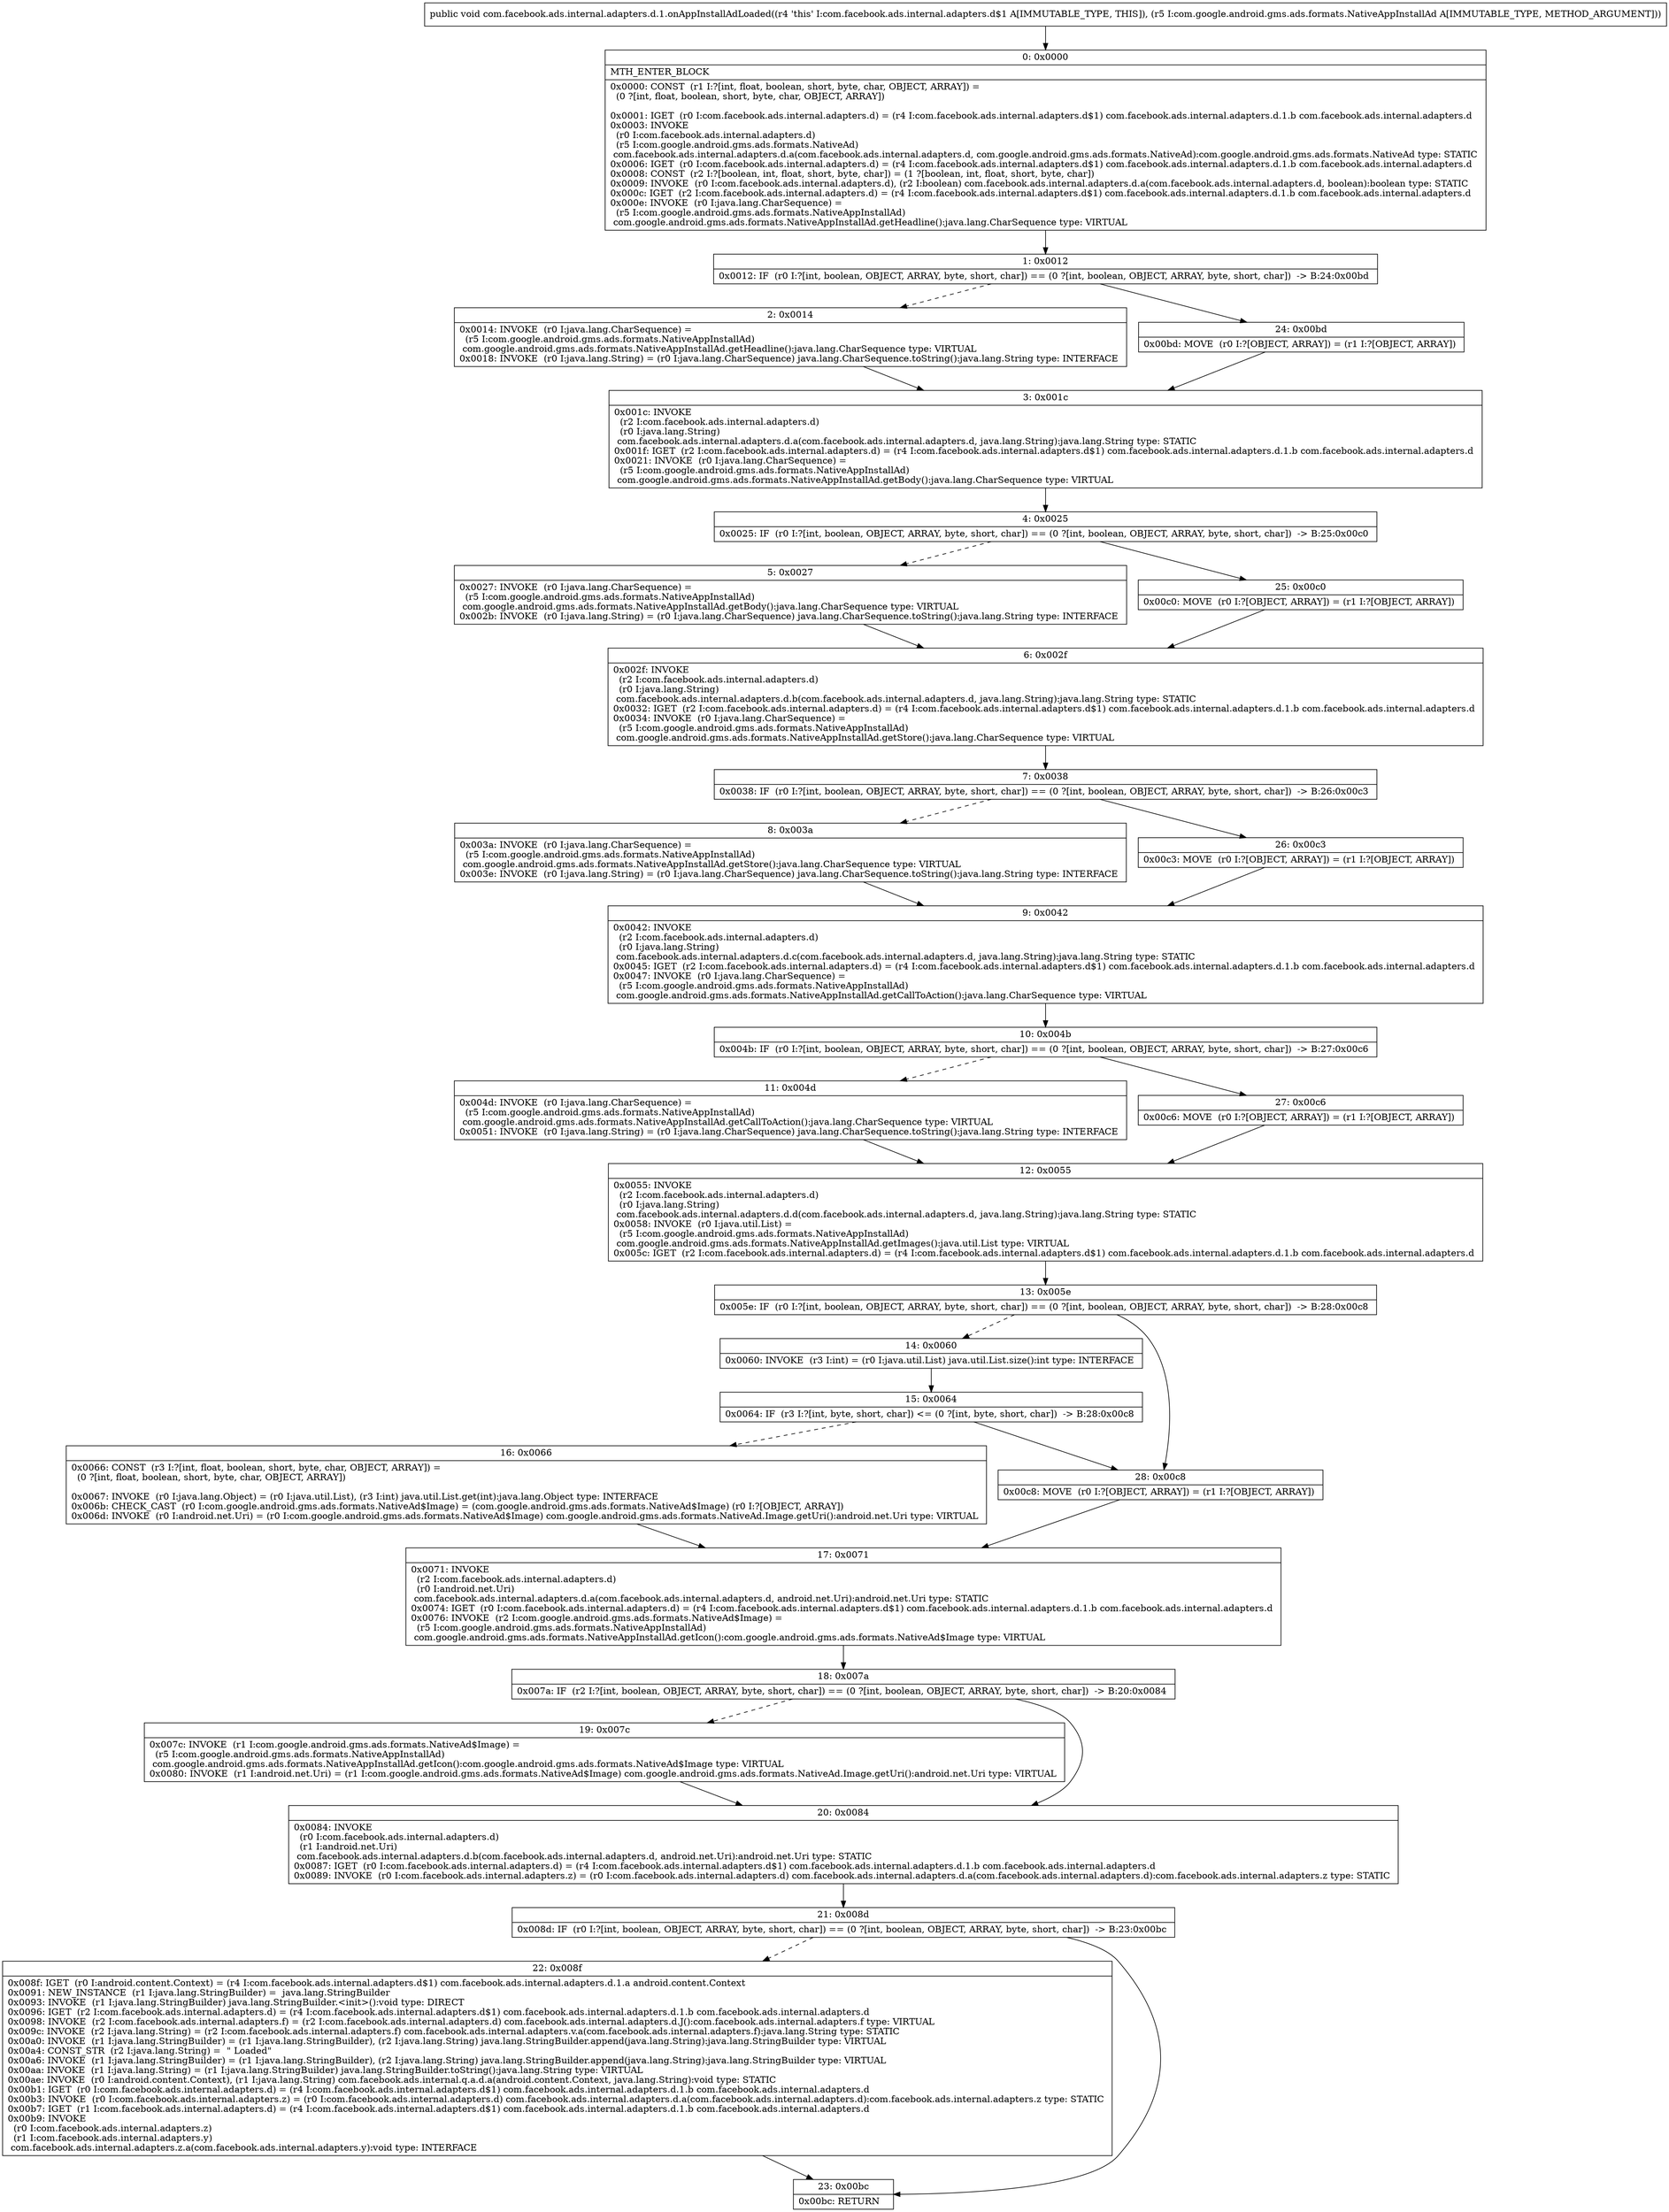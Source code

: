 digraph "CFG forcom.facebook.ads.internal.adapters.d.1.onAppInstallAdLoaded(Lcom\/google\/android\/gms\/ads\/formats\/NativeAppInstallAd;)V" {
Node_0 [shape=record,label="{0\:\ 0x0000|MTH_ENTER_BLOCK\l|0x0000: CONST  (r1 I:?[int, float, boolean, short, byte, char, OBJECT, ARRAY]) = \l  (0 ?[int, float, boolean, short, byte, char, OBJECT, ARRAY])\l \l0x0001: IGET  (r0 I:com.facebook.ads.internal.adapters.d) = (r4 I:com.facebook.ads.internal.adapters.d$1) com.facebook.ads.internal.adapters.d.1.b com.facebook.ads.internal.adapters.d \l0x0003: INVOKE  \l  (r0 I:com.facebook.ads.internal.adapters.d)\l  (r5 I:com.google.android.gms.ads.formats.NativeAd)\l com.facebook.ads.internal.adapters.d.a(com.facebook.ads.internal.adapters.d, com.google.android.gms.ads.formats.NativeAd):com.google.android.gms.ads.formats.NativeAd type: STATIC \l0x0006: IGET  (r0 I:com.facebook.ads.internal.adapters.d) = (r4 I:com.facebook.ads.internal.adapters.d$1) com.facebook.ads.internal.adapters.d.1.b com.facebook.ads.internal.adapters.d \l0x0008: CONST  (r2 I:?[boolean, int, float, short, byte, char]) = (1 ?[boolean, int, float, short, byte, char]) \l0x0009: INVOKE  (r0 I:com.facebook.ads.internal.adapters.d), (r2 I:boolean) com.facebook.ads.internal.adapters.d.a(com.facebook.ads.internal.adapters.d, boolean):boolean type: STATIC \l0x000c: IGET  (r2 I:com.facebook.ads.internal.adapters.d) = (r4 I:com.facebook.ads.internal.adapters.d$1) com.facebook.ads.internal.adapters.d.1.b com.facebook.ads.internal.adapters.d \l0x000e: INVOKE  (r0 I:java.lang.CharSequence) = \l  (r5 I:com.google.android.gms.ads.formats.NativeAppInstallAd)\l com.google.android.gms.ads.formats.NativeAppInstallAd.getHeadline():java.lang.CharSequence type: VIRTUAL \l}"];
Node_1 [shape=record,label="{1\:\ 0x0012|0x0012: IF  (r0 I:?[int, boolean, OBJECT, ARRAY, byte, short, char]) == (0 ?[int, boolean, OBJECT, ARRAY, byte, short, char])  \-\> B:24:0x00bd \l}"];
Node_2 [shape=record,label="{2\:\ 0x0014|0x0014: INVOKE  (r0 I:java.lang.CharSequence) = \l  (r5 I:com.google.android.gms.ads.formats.NativeAppInstallAd)\l com.google.android.gms.ads.formats.NativeAppInstallAd.getHeadline():java.lang.CharSequence type: VIRTUAL \l0x0018: INVOKE  (r0 I:java.lang.String) = (r0 I:java.lang.CharSequence) java.lang.CharSequence.toString():java.lang.String type: INTERFACE \l}"];
Node_3 [shape=record,label="{3\:\ 0x001c|0x001c: INVOKE  \l  (r2 I:com.facebook.ads.internal.adapters.d)\l  (r0 I:java.lang.String)\l com.facebook.ads.internal.adapters.d.a(com.facebook.ads.internal.adapters.d, java.lang.String):java.lang.String type: STATIC \l0x001f: IGET  (r2 I:com.facebook.ads.internal.adapters.d) = (r4 I:com.facebook.ads.internal.adapters.d$1) com.facebook.ads.internal.adapters.d.1.b com.facebook.ads.internal.adapters.d \l0x0021: INVOKE  (r0 I:java.lang.CharSequence) = \l  (r5 I:com.google.android.gms.ads.formats.NativeAppInstallAd)\l com.google.android.gms.ads.formats.NativeAppInstallAd.getBody():java.lang.CharSequence type: VIRTUAL \l}"];
Node_4 [shape=record,label="{4\:\ 0x0025|0x0025: IF  (r0 I:?[int, boolean, OBJECT, ARRAY, byte, short, char]) == (0 ?[int, boolean, OBJECT, ARRAY, byte, short, char])  \-\> B:25:0x00c0 \l}"];
Node_5 [shape=record,label="{5\:\ 0x0027|0x0027: INVOKE  (r0 I:java.lang.CharSequence) = \l  (r5 I:com.google.android.gms.ads.formats.NativeAppInstallAd)\l com.google.android.gms.ads.formats.NativeAppInstallAd.getBody():java.lang.CharSequence type: VIRTUAL \l0x002b: INVOKE  (r0 I:java.lang.String) = (r0 I:java.lang.CharSequence) java.lang.CharSequence.toString():java.lang.String type: INTERFACE \l}"];
Node_6 [shape=record,label="{6\:\ 0x002f|0x002f: INVOKE  \l  (r2 I:com.facebook.ads.internal.adapters.d)\l  (r0 I:java.lang.String)\l com.facebook.ads.internal.adapters.d.b(com.facebook.ads.internal.adapters.d, java.lang.String):java.lang.String type: STATIC \l0x0032: IGET  (r2 I:com.facebook.ads.internal.adapters.d) = (r4 I:com.facebook.ads.internal.adapters.d$1) com.facebook.ads.internal.adapters.d.1.b com.facebook.ads.internal.adapters.d \l0x0034: INVOKE  (r0 I:java.lang.CharSequence) = \l  (r5 I:com.google.android.gms.ads.formats.NativeAppInstallAd)\l com.google.android.gms.ads.formats.NativeAppInstallAd.getStore():java.lang.CharSequence type: VIRTUAL \l}"];
Node_7 [shape=record,label="{7\:\ 0x0038|0x0038: IF  (r0 I:?[int, boolean, OBJECT, ARRAY, byte, short, char]) == (0 ?[int, boolean, OBJECT, ARRAY, byte, short, char])  \-\> B:26:0x00c3 \l}"];
Node_8 [shape=record,label="{8\:\ 0x003a|0x003a: INVOKE  (r0 I:java.lang.CharSequence) = \l  (r5 I:com.google.android.gms.ads.formats.NativeAppInstallAd)\l com.google.android.gms.ads.formats.NativeAppInstallAd.getStore():java.lang.CharSequence type: VIRTUAL \l0x003e: INVOKE  (r0 I:java.lang.String) = (r0 I:java.lang.CharSequence) java.lang.CharSequence.toString():java.lang.String type: INTERFACE \l}"];
Node_9 [shape=record,label="{9\:\ 0x0042|0x0042: INVOKE  \l  (r2 I:com.facebook.ads.internal.adapters.d)\l  (r0 I:java.lang.String)\l com.facebook.ads.internal.adapters.d.c(com.facebook.ads.internal.adapters.d, java.lang.String):java.lang.String type: STATIC \l0x0045: IGET  (r2 I:com.facebook.ads.internal.adapters.d) = (r4 I:com.facebook.ads.internal.adapters.d$1) com.facebook.ads.internal.adapters.d.1.b com.facebook.ads.internal.adapters.d \l0x0047: INVOKE  (r0 I:java.lang.CharSequence) = \l  (r5 I:com.google.android.gms.ads.formats.NativeAppInstallAd)\l com.google.android.gms.ads.formats.NativeAppInstallAd.getCallToAction():java.lang.CharSequence type: VIRTUAL \l}"];
Node_10 [shape=record,label="{10\:\ 0x004b|0x004b: IF  (r0 I:?[int, boolean, OBJECT, ARRAY, byte, short, char]) == (0 ?[int, boolean, OBJECT, ARRAY, byte, short, char])  \-\> B:27:0x00c6 \l}"];
Node_11 [shape=record,label="{11\:\ 0x004d|0x004d: INVOKE  (r0 I:java.lang.CharSequence) = \l  (r5 I:com.google.android.gms.ads.formats.NativeAppInstallAd)\l com.google.android.gms.ads.formats.NativeAppInstallAd.getCallToAction():java.lang.CharSequence type: VIRTUAL \l0x0051: INVOKE  (r0 I:java.lang.String) = (r0 I:java.lang.CharSequence) java.lang.CharSequence.toString():java.lang.String type: INTERFACE \l}"];
Node_12 [shape=record,label="{12\:\ 0x0055|0x0055: INVOKE  \l  (r2 I:com.facebook.ads.internal.adapters.d)\l  (r0 I:java.lang.String)\l com.facebook.ads.internal.adapters.d.d(com.facebook.ads.internal.adapters.d, java.lang.String):java.lang.String type: STATIC \l0x0058: INVOKE  (r0 I:java.util.List) = \l  (r5 I:com.google.android.gms.ads.formats.NativeAppInstallAd)\l com.google.android.gms.ads.formats.NativeAppInstallAd.getImages():java.util.List type: VIRTUAL \l0x005c: IGET  (r2 I:com.facebook.ads.internal.adapters.d) = (r4 I:com.facebook.ads.internal.adapters.d$1) com.facebook.ads.internal.adapters.d.1.b com.facebook.ads.internal.adapters.d \l}"];
Node_13 [shape=record,label="{13\:\ 0x005e|0x005e: IF  (r0 I:?[int, boolean, OBJECT, ARRAY, byte, short, char]) == (0 ?[int, boolean, OBJECT, ARRAY, byte, short, char])  \-\> B:28:0x00c8 \l}"];
Node_14 [shape=record,label="{14\:\ 0x0060|0x0060: INVOKE  (r3 I:int) = (r0 I:java.util.List) java.util.List.size():int type: INTERFACE \l}"];
Node_15 [shape=record,label="{15\:\ 0x0064|0x0064: IF  (r3 I:?[int, byte, short, char]) \<= (0 ?[int, byte, short, char])  \-\> B:28:0x00c8 \l}"];
Node_16 [shape=record,label="{16\:\ 0x0066|0x0066: CONST  (r3 I:?[int, float, boolean, short, byte, char, OBJECT, ARRAY]) = \l  (0 ?[int, float, boolean, short, byte, char, OBJECT, ARRAY])\l \l0x0067: INVOKE  (r0 I:java.lang.Object) = (r0 I:java.util.List), (r3 I:int) java.util.List.get(int):java.lang.Object type: INTERFACE \l0x006b: CHECK_CAST  (r0 I:com.google.android.gms.ads.formats.NativeAd$Image) = (com.google.android.gms.ads.formats.NativeAd$Image) (r0 I:?[OBJECT, ARRAY]) \l0x006d: INVOKE  (r0 I:android.net.Uri) = (r0 I:com.google.android.gms.ads.formats.NativeAd$Image) com.google.android.gms.ads.formats.NativeAd.Image.getUri():android.net.Uri type: VIRTUAL \l}"];
Node_17 [shape=record,label="{17\:\ 0x0071|0x0071: INVOKE  \l  (r2 I:com.facebook.ads.internal.adapters.d)\l  (r0 I:android.net.Uri)\l com.facebook.ads.internal.adapters.d.a(com.facebook.ads.internal.adapters.d, android.net.Uri):android.net.Uri type: STATIC \l0x0074: IGET  (r0 I:com.facebook.ads.internal.adapters.d) = (r4 I:com.facebook.ads.internal.adapters.d$1) com.facebook.ads.internal.adapters.d.1.b com.facebook.ads.internal.adapters.d \l0x0076: INVOKE  (r2 I:com.google.android.gms.ads.formats.NativeAd$Image) = \l  (r5 I:com.google.android.gms.ads.formats.NativeAppInstallAd)\l com.google.android.gms.ads.formats.NativeAppInstallAd.getIcon():com.google.android.gms.ads.formats.NativeAd$Image type: VIRTUAL \l}"];
Node_18 [shape=record,label="{18\:\ 0x007a|0x007a: IF  (r2 I:?[int, boolean, OBJECT, ARRAY, byte, short, char]) == (0 ?[int, boolean, OBJECT, ARRAY, byte, short, char])  \-\> B:20:0x0084 \l}"];
Node_19 [shape=record,label="{19\:\ 0x007c|0x007c: INVOKE  (r1 I:com.google.android.gms.ads.formats.NativeAd$Image) = \l  (r5 I:com.google.android.gms.ads.formats.NativeAppInstallAd)\l com.google.android.gms.ads.formats.NativeAppInstallAd.getIcon():com.google.android.gms.ads.formats.NativeAd$Image type: VIRTUAL \l0x0080: INVOKE  (r1 I:android.net.Uri) = (r1 I:com.google.android.gms.ads.formats.NativeAd$Image) com.google.android.gms.ads.formats.NativeAd.Image.getUri():android.net.Uri type: VIRTUAL \l}"];
Node_20 [shape=record,label="{20\:\ 0x0084|0x0084: INVOKE  \l  (r0 I:com.facebook.ads.internal.adapters.d)\l  (r1 I:android.net.Uri)\l com.facebook.ads.internal.adapters.d.b(com.facebook.ads.internal.adapters.d, android.net.Uri):android.net.Uri type: STATIC \l0x0087: IGET  (r0 I:com.facebook.ads.internal.adapters.d) = (r4 I:com.facebook.ads.internal.adapters.d$1) com.facebook.ads.internal.adapters.d.1.b com.facebook.ads.internal.adapters.d \l0x0089: INVOKE  (r0 I:com.facebook.ads.internal.adapters.z) = (r0 I:com.facebook.ads.internal.adapters.d) com.facebook.ads.internal.adapters.d.a(com.facebook.ads.internal.adapters.d):com.facebook.ads.internal.adapters.z type: STATIC \l}"];
Node_21 [shape=record,label="{21\:\ 0x008d|0x008d: IF  (r0 I:?[int, boolean, OBJECT, ARRAY, byte, short, char]) == (0 ?[int, boolean, OBJECT, ARRAY, byte, short, char])  \-\> B:23:0x00bc \l}"];
Node_22 [shape=record,label="{22\:\ 0x008f|0x008f: IGET  (r0 I:android.content.Context) = (r4 I:com.facebook.ads.internal.adapters.d$1) com.facebook.ads.internal.adapters.d.1.a android.content.Context \l0x0091: NEW_INSTANCE  (r1 I:java.lang.StringBuilder) =  java.lang.StringBuilder \l0x0093: INVOKE  (r1 I:java.lang.StringBuilder) java.lang.StringBuilder.\<init\>():void type: DIRECT \l0x0096: IGET  (r2 I:com.facebook.ads.internal.adapters.d) = (r4 I:com.facebook.ads.internal.adapters.d$1) com.facebook.ads.internal.adapters.d.1.b com.facebook.ads.internal.adapters.d \l0x0098: INVOKE  (r2 I:com.facebook.ads.internal.adapters.f) = (r2 I:com.facebook.ads.internal.adapters.d) com.facebook.ads.internal.adapters.d.J():com.facebook.ads.internal.adapters.f type: VIRTUAL \l0x009c: INVOKE  (r2 I:java.lang.String) = (r2 I:com.facebook.ads.internal.adapters.f) com.facebook.ads.internal.adapters.v.a(com.facebook.ads.internal.adapters.f):java.lang.String type: STATIC \l0x00a0: INVOKE  (r1 I:java.lang.StringBuilder) = (r1 I:java.lang.StringBuilder), (r2 I:java.lang.String) java.lang.StringBuilder.append(java.lang.String):java.lang.StringBuilder type: VIRTUAL \l0x00a4: CONST_STR  (r2 I:java.lang.String) =  \" Loaded\" \l0x00a6: INVOKE  (r1 I:java.lang.StringBuilder) = (r1 I:java.lang.StringBuilder), (r2 I:java.lang.String) java.lang.StringBuilder.append(java.lang.String):java.lang.StringBuilder type: VIRTUAL \l0x00aa: INVOKE  (r1 I:java.lang.String) = (r1 I:java.lang.StringBuilder) java.lang.StringBuilder.toString():java.lang.String type: VIRTUAL \l0x00ae: INVOKE  (r0 I:android.content.Context), (r1 I:java.lang.String) com.facebook.ads.internal.q.a.d.a(android.content.Context, java.lang.String):void type: STATIC \l0x00b1: IGET  (r0 I:com.facebook.ads.internal.adapters.d) = (r4 I:com.facebook.ads.internal.adapters.d$1) com.facebook.ads.internal.adapters.d.1.b com.facebook.ads.internal.adapters.d \l0x00b3: INVOKE  (r0 I:com.facebook.ads.internal.adapters.z) = (r0 I:com.facebook.ads.internal.adapters.d) com.facebook.ads.internal.adapters.d.a(com.facebook.ads.internal.adapters.d):com.facebook.ads.internal.adapters.z type: STATIC \l0x00b7: IGET  (r1 I:com.facebook.ads.internal.adapters.d) = (r4 I:com.facebook.ads.internal.adapters.d$1) com.facebook.ads.internal.adapters.d.1.b com.facebook.ads.internal.adapters.d \l0x00b9: INVOKE  \l  (r0 I:com.facebook.ads.internal.adapters.z)\l  (r1 I:com.facebook.ads.internal.adapters.y)\l com.facebook.ads.internal.adapters.z.a(com.facebook.ads.internal.adapters.y):void type: INTERFACE \l}"];
Node_23 [shape=record,label="{23\:\ 0x00bc|0x00bc: RETURN   \l}"];
Node_24 [shape=record,label="{24\:\ 0x00bd|0x00bd: MOVE  (r0 I:?[OBJECT, ARRAY]) = (r1 I:?[OBJECT, ARRAY]) \l}"];
Node_25 [shape=record,label="{25\:\ 0x00c0|0x00c0: MOVE  (r0 I:?[OBJECT, ARRAY]) = (r1 I:?[OBJECT, ARRAY]) \l}"];
Node_26 [shape=record,label="{26\:\ 0x00c3|0x00c3: MOVE  (r0 I:?[OBJECT, ARRAY]) = (r1 I:?[OBJECT, ARRAY]) \l}"];
Node_27 [shape=record,label="{27\:\ 0x00c6|0x00c6: MOVE  (r0 I:?[OBJECT, ARRAY]) = (r1 I:?[OBJECT, ARRAY]) \l}"];
Node_28 [shape=record,label="{28\:\ 0x00c8|0x00c8: MOVE  (r0 I:?[OBJECT, ARRAY]) = (r1 I:?[OBJECT, ARRAY]) \l}"];
MethodNode[shape=record,label="{public void com.facebook.ads.internal.adapters.d.1.onAppInstallAdLoaded((r4 'this' I:com.facebook.ads.internal.adapters.d$1 A[IMMUTABLE_TYPE, THIS]), (r5 I:com.google.android.gms.ads.formats.NativeAppInstallAd A[IMMUTABLE_TYPE, METHOD_ARGUMENT])) }"];
MethodNode -> Node_0;
Node_0 -> Node_1;
Node_1 -> Node_2[style=dashed];
Node_1 -> Node_24;
Node_2 -> Node_3;
Node_3 -> Node_4;
Node_4 -> Node_5[style=dashed];
Node_4 -> Node_25;
Node_5 -> Node_6;
Node_6 -> Node_7;
Node_7 -> Node_8[style=dashed];
Node_7 -> Node_26;
Node_8 -> Node_9;
Node_9 -> Node_10;
Node_10 -> Node_11[style=dashed];
Node_10 -> Node_27;
Node_11 -> Node_12;
Node_12 -> Node_13;
Node_13 -> Node_14[style=dashed];
Node_13 -> Node_28;
Node_14 -> Node_15;
Node_15 -> Node_16[style=dashed];
Node_15 -> Node_28;
Node_16 -> Node_17;
Node_17 -> Node_18;
Node_18 -> Node_19[style=dashed];
Node_18 -> Node_20;
Node_19 -> Node_20;
Node_20 -> Node_21;
Node_21 -> Node_22[style=dashed];
Node_21 -> Node_23;
Node_22 -> Node_23;
Node_24 -> Node_3;
Node_25 -> Node_6;
Node_26 -> Node_9;
Node_27 -> Node_12;
Node_28 -> Node_17;
}

